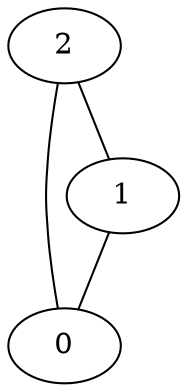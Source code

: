 /* Created by igraph @VERSION@ */
graph {
  graph [
    name="Ring graph"
    mutual=0
    circular=1
  ];
  0;
  1;
  2;

  1 -- 0;
  2 -- 1;
  2 -- 0;
}
